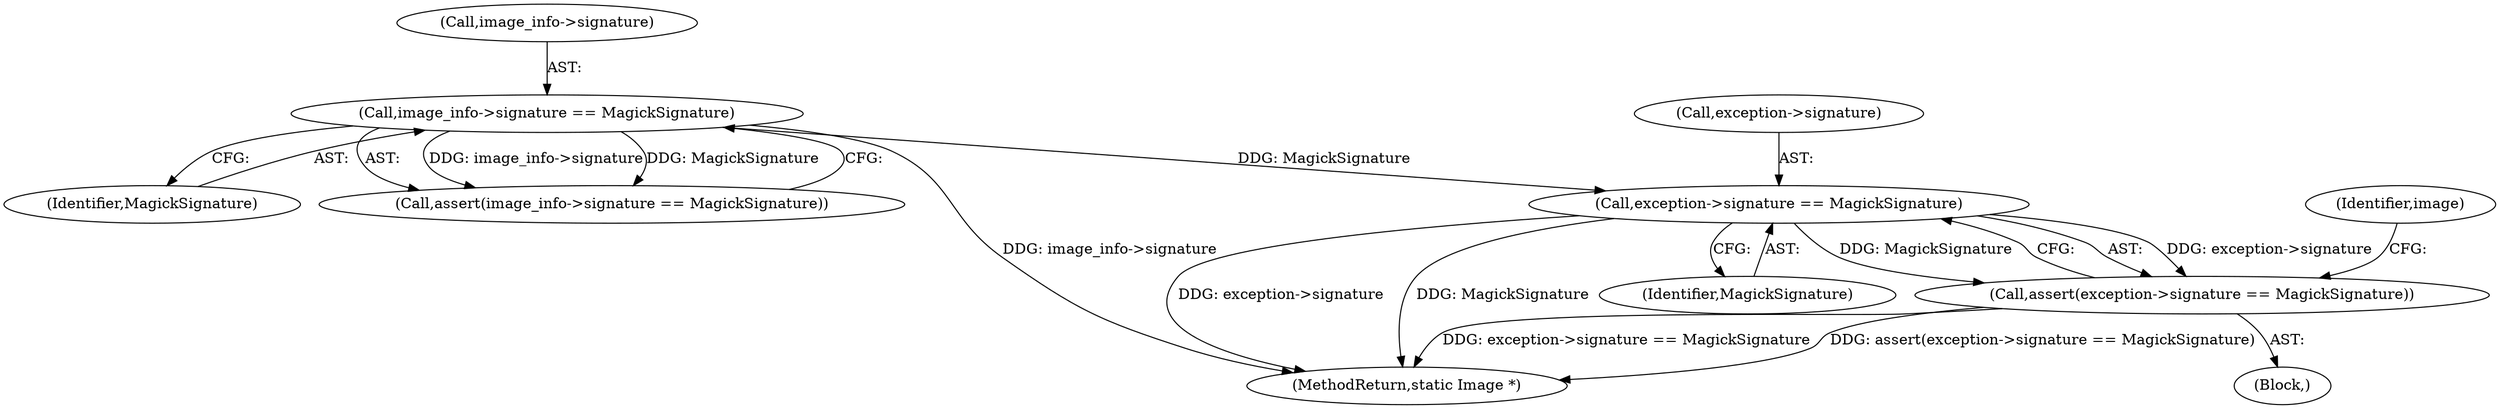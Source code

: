 digraph "0_ImageMagick_4493d9ca1124564da17f9b628ef9d0f1a6be9738@pointer" {
"1000171" [label="(Call,exception->signature == MagickSignature)"];
"1000144" [label="(Call,image_info->signature == MagickSignature)"];
"1000170" [label="(Call,assert(exception->signature == MagickSignature))"];
"1000118" [label="(Block,)"];
"1000144" [label="(Call,image_info->signature == MagickSignature)"];
"1000170" [label="(Call,assert(exception->signature == MagickSignature))"];
"1000145" [label="(Call,image_info->signature)"];
"1000148" [label="(Identifier,MagickSignature)"];
"1000143" [label="(Call,assert(image_info->signature == MagickSignature))"];
"1002462" [label="(MethodReturn,static Image *)"];
"1000171" [label="(Call,exception->signature == MagickSignature)"];
"1000172" [label="(Call,exception->signature)"];
"1000175" [label="(Identifier,MagickSignature)"];
"1000177" [label="(Identifier,image)"];
"1000171" -> "1000170"  [label="AST: "];
"1000171" -> "1000175"  [label="CFG: "];
"1000172" -> "1000171"  [label="AST: "];
"1000175" -> "1000171"  [label="AST: "];
"1000170" -> "1000171"  [label="CFG: "];
"1000171" -> "1002462"  [label="DDG: exception->signature"];
"1000171" -> "1002462"  [label="DDG: MagickSignature"];
"1000171" -> "1000170"  [label="DDG: exception->signature"];
"1000171" -> "1000170"  [label="DDG: MagickSignature"];
"1000144" -> "1000171"  [label="DDG: MagickSignature"];
"1000144" -> "1000143"  [label="AST: "];
"1000144" -> "1000148"  [label="CFG: "];
"1000145" -> "1000144"  [label="AST: "];
"1000148" -> "1000144"  [label="AST: "];
"1000143" -> "1000144"  [label="CFG: "];
"1000144" -> "1002462"  [label="DDG: image_info->signature"];
"1000144" -> "1000143"  [label="DDG: image_info->signature"];
"1000144" -> "1000143"  [label="DDG: MagickSignature"];
"1000170" -> "1000118"  [label="AST: "];
"1000177" -> "1000170"  [label="CFG: "];
"1000170" -> "1002462"  [label="DDG: exception->signature == MagickSignature"];
"1000170" -> "1002462"  [label="DDG: assert(exception->signature == MagickSignature)"];
}
